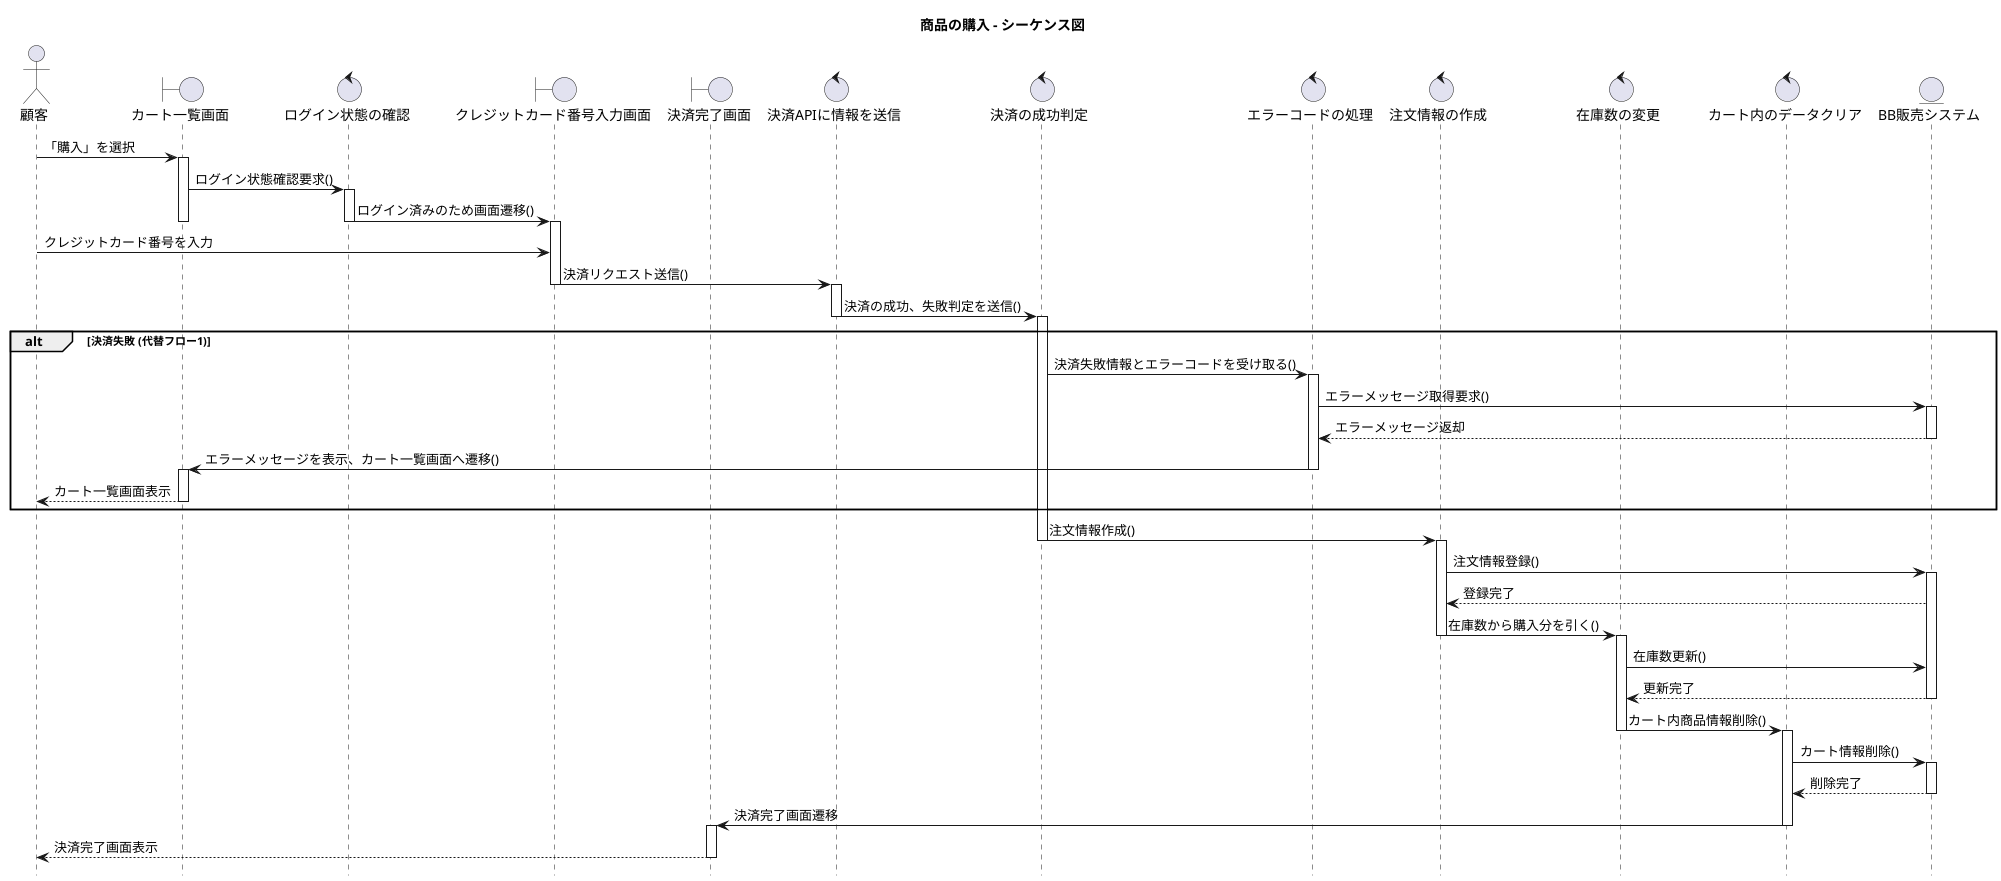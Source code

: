 @startuml
title 商品の購入 - シーケンス図

hide footbox

actor 顧客
boundary "カート一覧画面" as CartView
control "ログイン状態の確認" as LoginCheck 
boundary "クレジットカード番号入力画面" as CardInputView
boundary "決済完了画面" as CompleteView
control "決済APIに情報を送信" as PaymentSend
control "決済の成功判定" as PaymentResult
control "エラーコードの処理" as ErrorProcess
control "注文情報の作成" as CreateOrder
control "在庫数の変更" as ChangeStock
control "カート内のデータクリア" as ClearCart
entity "BB販売システム" as BBSystem

顧客 -> CartView : 「購入」を選択
activate CartView

CartView -> LoginCheck : ログイン状態確認要求()
activate LoginCheck
LoginCheck -> CardInputView : ログイン済みのため画面遷移()
deactivate LoginCheck
deactivate CartView
activate CardInputView

顧客 -> CardInputView : クレジットカード番号を入力
CardInputView -> PaymentSend : 決済リクエスト送信()
deactivate CardInputView
activate PaymentSend

PaymentSend -> PaymentResult : 決済の成功、失敗判定を送信()
deactivate PaymentSend
activate PaymentResult
alt 決済失敗 (代替フロー1)
    PaymentResult -> ErrorProcess : 決済失敗情報とエラーコードを受け取る()
    
    activate ErrorProcess
    ErrorProcess -> BBSystem : エラーメッセージ取得要求()
    activate BBSystem
    BBSystem --> ErrorProcess : エラーメッセージ返却
    deactivate BBSystem

    ErrorProcess -> CartView : エラーメッセージを表示、カート一覧画面へ遷移()
    deactivate ErrorProcess
    activate CartView
    
    CartView --> 顧客 : カート一覧画面表示
    deactivate CartView
end
    PaymentResult -> CreateOrder : 注文情報作成()
    deactivate PaymentResult
    activate CreateOrder
    CreateOrder -> BBSystem : 注文情報登録()
    activate BBSystem
    BBSystem --> CreateOrder : 登録完了

    CreateOrder -> ChangeStock : 在庫数から購入分を引く()
    deactivate CreateOrder
    activate ChangeStock
    ChangeStock -> BBSystem : 在庫数更新()
    BBSystem --> ChangeStock : 更新完了
    deactivate BBSystem
    
    ChangeStock -> ClearCart : カート内商品情報削除()
    deactivate ChangeStock
    activate ClearCart
    ClearCart -> BBSystem : カート情報削除()
    activate BBSystem
    BBSystem --> ClearCart : 削除完了
    deactivate BBSystem

    ClearCart -> CompleteView : 決済完了画面遷移
    deactivate ClearCart
    activate CompleteView
    
    CompleteView --> 顧客 : 決済完了画面表示
    deactivate CompleteView

@enduml